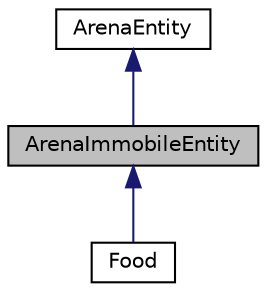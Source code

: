 digraph "ArenaImmobileEntity"
{
  edge [fontname="Helvetica",fontsize="10",labelfontname="Helvetica",labelfontsize="10"];
  node [fontname="Helvetica",fontsize="10",shape=record];
  Node1 [label="ArenaImmobileEntity",height=0.2,width=0.4,color="black", fillcolor="grey75", style="filled", fontcolor="black"];
  Node2 -> Node1 [dir="back",color="midnightblue",fontsize="10",style="solid",fontname="Helvetica"];
  Node2 [label="ArenaEntity",height=0.2,width=0.4,color="black", fillcolor="white", style="filled",URL="$classArenaEntity.html",tooltip="A Food class from which all Arena entities inherit. "];
  Node1 -> Node3 [dir="back",color="midnightblue",fontsize="10",style="solid",fontname="Helvetica"];
  Node3 [label="Food",height=0.2,width=0.4,color="black", fillcolor="white", style="filled",URL="$classFood.html",tooltip="Class representing a immobile Food within the Arena. "];
}
